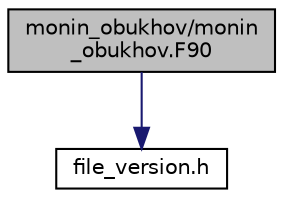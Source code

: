 digraph "monin_obukhov/monin_obukhov.F90"
{
 // INTERACTIVE_SVG=YES
 // LATEX_PDF_SIZE
  edge [fontname="Helvetica",fontsize="10",labelfontname="Helvetica",labelfontsize="10"];
  node [fontname="Helvetica",fontsize="10",shape=record];
  Node1 [label="monin_obukhov/monin\l_obukhov.F90",height=0.2,width=0.4,color="black", fillcolor="grey75", style="filled", fontcolor="black",tooltip="File for monin_obukhov_mod."];
  Node1 -> Node2 [color="midnightblue",fontsize="10",style="solid",fontname="Helvetica"];
  Node2 [label="file_version.h",height=0.2,width=0.4,color="black", fillcolor="white", style="filled",URL="$file__version_8h_source.html",tooltip=" "];
}
